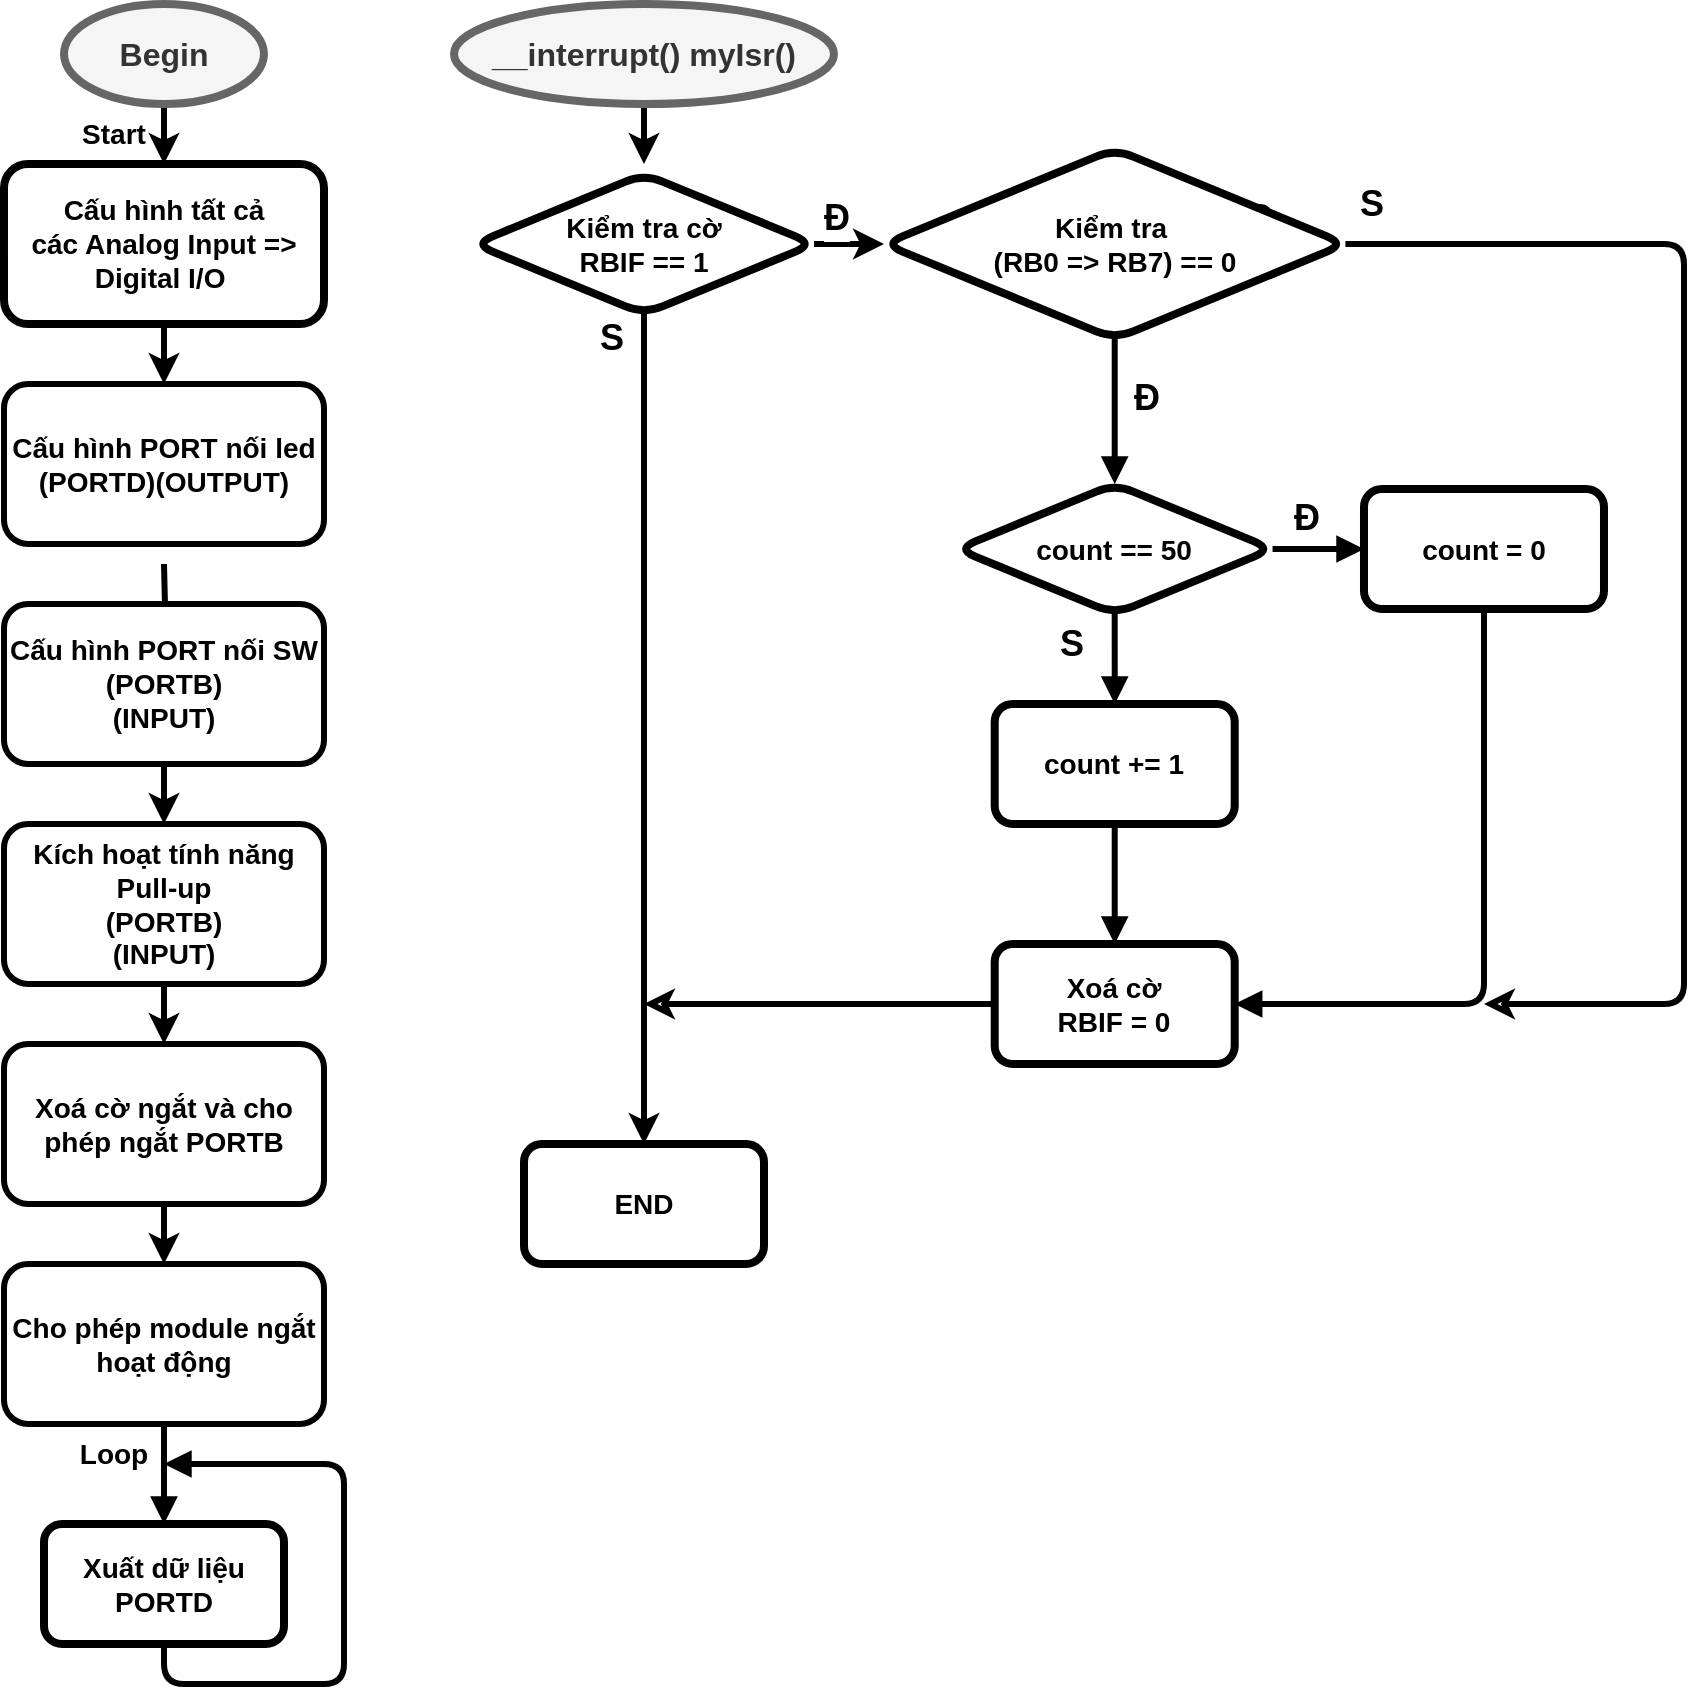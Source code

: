 <mxfile version="14.4.8" type="github">
  <diagram id="HMv6YdhBwpiVs3DbU1db" name="Page-1">
    <mxGraphModel dx="730" dy="1270" grid="1" gridSize="10" guides="1" tooltips="1" connect="1" arrows="1" fold="1" page="1" pageScale="1" pageWidth="850" pageHeight="1100" math="0" shadow="0">
      <root>
        <mxCell id="0" />
        <mxCell id="1" parent="0" />
        <mxCell id="oW_0x0A9vv1hD7xiewm2-5" value="" style="edgeStyle=orthogonalEdgeStyle;rounded=0;orthogonalLoop=1;jettySize=auto;html=1;strokeWidth=3;" edge="1" parent="1" source="oW_0x0A9vv1hD7xiewm2-3" target="oW_0x0A9vv1hD7xiewm2-4">
          <mxGeometry relative="1" as="geometry" />
        </mxCell>
        <mxCell id="oW_0x0A9vv1hD7xiewm2-3" value="&lt;b&gt;&lt;font style=&quot;font-size: 16px&quot;&gt;Begin&lt;/font&gt;&lt;/b&gt;" style="ellipse;whiteSpace=wrap;html=1;fillColor=#f5f5f5;strokeColor=#666666;fontColor=#333333;strokeWidth=4;" vertex="1" parent="1">
          <mxGeometry x="80" y="20" width="100" height="50" as="geometry" />
        </mxCell>
        <mxCell id="oW_0x0A9vv1hD7xiewm2-7" value="" style="edgeStyle=orthogonalEdgeStyle;rounded=0;orthogonalLoop=1;jettySize=auto;html=1;strokeWidth=3;" edge="1" parent="1" source="oW_0x0A9vv1hD7xiewm2-4" target="oW_0x0A9vv1hD7xiewm2-6">
          <mxGeometry relative="1" as="geometry" />
        </mxCell>
        <mxCell id="oW_0x0A9vv1hD7xiewm2-4" value="&lt;blockquote style=&quot;margin: 0 0 0 40px ; border: none ; padding: 0px&quot;&gt;&lt;/blockquote&gt;&lt;blockquote style=&quot;margin: 0 0 0 40px ; border: none ; padding: 0px&quot;&gt;&lt;blockquote style=&quot;margin: 0 0 0 40px ; border: none ; padding: 0px&quot;&gt;&lt;blockquote style=&quot;margin: 0 0 0 40px ; border: none ; padding: 0px&quot;&gt;&lt;/blockquote&gt;&lt;/blockquote&gt;&lt;/blockquote&gt;&lt;span style=&quot;font-size: 14px&quot;&gt;&lt;div&gt;&lt;b&gt;Cấu hình tất cả &lt;br&gt;các Analog Input =&amp;gt; Digital I/O&amp;nbsp;&lt;/b&gt;&lt;/div&gt;&lt;/span&gt;&lt;blockquote style=&quot;margin: 0 0 0 40px ; border: none ; padding: 0px&quot;&gt;&lt;/blockquote&gt;&lt;blockquote style=&quot;margin: 0 0 0 40px ; border: none ; padding: 0px&quot;&gt;&lt;/blockquote&gt;&lt;blockquote style=&quot;margin: 0 0 0 40px ; border: none ; padding: 0px&quot;&gt;&lt;/blockquote&gt;" style="rounded=1;whiteSpace=wrap;html=1;strokeWidth=4;" vertex="1" parent="1">
          <mxGeometry x="50" y="100" width="160" height="80" as="geometry" />
        </mxCell>
        <mxCell id="oW_0x0A9vv1hD7xiewm2-10" value="" style="edgeStyle=orthogonalEdgeStyle;rounded=0;orthogonalLoop=1;jettySize=auto;html=1;strokeWidth=3;" edge="1" parent="1" target="oW_0x0A9vv1hD7xiewm2-8">
          <mxGeometry relative="1" as="geometry">
            <mxPoint x="130" y="300" as="sourcePoint" />
          </mxGeometry>
        </mxCell>
        <mxCell id="oW_0x0A9vv1hD7xiewm2-6" value="&lt;blockquote style=&quot;margin: 0 0 0 40px ; border: none ; padding: 0px&quot;&gt;&lt;/blockquote&gt;&lt;blockquote style=&quot;margin: 0 0 0 40px ; border: none ; padding: 0px&quot;&gt;&lt;blockquote style=&quot;margin: 0 0 0 40px ; border: none ; padding: 0px&quot;&gt;&lt;blockquote style=&quot;margin: 0 0 0 40px ; border: none ; padding: 0px&quot;&gt;&lt;/blockquote&gt;&lt;/blockquote&gt;&lt;/blockquote&gt;&lt;div&gt;&lt;div&gt;&lt;span style=&quot;font-size: 14px&quot;&gt;&lt;b&gt;Cấu hình PORT nối led&lt;/b&gt;&lt;/span&gt;&lt;/div&gt;&lt;/div&gt;&lt;div&gt;&lt;span style=&quot;font-size: 14px&quot;&gt;&lt;b&gt;(PORTD)(OUTPUT)&lt;/b&gt;&lt;/span&gt;&lt;/div&gt;&lt;blockquote style=&quot;margin: 0 0 0 40px ; border: none ; padding: 0px&quot;&gt;&lt;/blockquote&gt;&lt;blockquote style=&quot;margin: 0 0 0 40px ; border: none ; padding: 0px&quot;&gt;&lt;/blockquote&gt;&lt;blockquote style=&quot;margin: 0 0 0 40px ; border: none ; padding: 0px&quot;&gt;&lt;/blockquote&gt;" style="rounded=1;whiteSpace=wrap;html=1;strokeWidth=3;" vertex="1" parent="1">
          <mxGeometry x="50" y="210" width="160" height="80" as="geometry" />
        </mxCell>
        <mxCell id="oW_0x0A9vv1hD7xiewm2-11" value="" style="edgeStyle=orthogonalEdgeStyle;rounded=0;orthogonalLoop=1;jettySize=auto;html=1;strokeWidth=3;" edge="1" parent="1" source="oW_0x0A9vv1hD7xiewm2-8" target="oW_0x0A9vv1hD7xiewm2-9">
          <mxGeometry relative="1" as="geometry" />
        </mxCell>
        <mxCell id="oW_0x0A9vv1hD7xiewm2-8" value="&lt;blockquote style=&quot;margin: 0 0 0 40px ; border: none ; padding: 0px&quot;&gt;&lt;/blockquote&gt;&lt;blockquote style=&quot;margin: 0 0 0 40px ; border: none ; padding: 0px&quot;&gt;&lt;blockquote style=&quot;margin: 0 0 0 40px ; border: none ; padding: 0px&quot;&gt;&lt;blockquote style=&quot;margin: 0 0 0 40px ; border: none ; padding: 0px&quot;&gt;&lt;/blockquote&gt;&lt;/blockquote&gt;&lt;/blockquote&gt;&lt;div&gt;&lt;div&gt;&lt;span style=&quot;font-size: 14px&quot;&gt;&lt;b&gt;Cấu hình PORT nối SW&lt;/b&gt;&lt;/span&gt;&lt;/div&gt;&lt;/div&gt;&lt;div&gt;&lt;span style=&quot;font-size: 14px&quot;&gt;&lt;b&gt;(PORTB)&lt;/b&gt;&lt;/span&gt;&lt;/div&gt;&lt;b style=&quot;font-size: 14px&quot;&gt;(INPUT)&lt;/b&gt;&lt;blockquote style=&quot;margin: 0 0 0 40px ; border: none ; padding: 0px&quot;&gt;&lt;/blockquote&gt;&lt;blockquote style=&quot;margin: 0 0 0 40px ; border: none ; padding: 0px&quot;&gt;&lt;/blockquote&gt;&lt;blockquote style=&quot;margin: 0 0 0 40px ; border: none ; padding: 0px&quot;&gt;&lt;/blockquote&gt;" style="rounded=1;whiteSpace=wrap;html=1;strokeWidth=3;" vertex="1" parent="1">
          <mxGeometry x="50" y="320" width="160" height="80" as="geometry" />
        </mxCell>
        <mxCell id="oW_0x0A9vv1hD7xiewm2-13" value="" style="edgeStyle=orthogonalEdgeStyle;rounded=0;orthogonalLoop=1;jettySize=auto;html=1;strokeWidth=3;" edge="1" parent="1" source="oW_0x0A9vv1hD7xiewm2-9" target="oW_0x0A9vv1hD7xiewm2-12">
          <mxGeometry relative="1" as="geometry" />
        </mxCell>
        <mxCell id="oW_0x0A9vv1hD7xiewm2-9" value="&lt;blockquote style=&quot;margin: 0 0 0 40px ; border: none ; padding: 0px&quot;&gt;&lt;/blockquote&gt;&lt;blockquote style=&quot;margin: 0 0 0 40px ; border: none ; padding: 0px&quot;&gt;&lt;blockquote style=&quot;margin: 0 0 0 40px ; border: none ; padding: 0px&quot;&gt;&lt;blockquote style=&quot;margin: 0 0 0 40px ; border: none ; padding: 0px&quot;&gt;&lt;/blockquote&gt;&lt;/blockquote&gt;&lt;/blockquote&gt;&lt;div&gt;&lt;span style=&quot;font-size: 14px&quot;&gt;&lt;b&gt;Kích hoạt tính năng Pull-up&lt;/b&gt;&lt;/span&gt;&lt;/div&gt;&lt;div&gt;&lt;span style=&quot;font-size: 14px&quot;&gt;&lt;b&gt;(&lt;/b&gt;&lt;/span&gt;&lt;b style=&quot;font-size: 14px&quot;&gt;PORTB&lt;/b&gt;&lt;span style=&quot;font-size: 14px&quot;&gt;&lt;b&gt;)&lt;/b&gt;&lt;/span&gt;&lt;/div&gt;&lt;b style=&quot;font-size: 14px&quot;&gt;(INPUT)&lt;/b&gt;&lt;blockquote style=&quot;margin: 0 0 0 40px ; border: none ; padding: 0px&quot;&gt;&lt;/blockquote&gt;&lt;blockquote style=&quot;margin: 0 0 0 40px ; border: none ; padding: 0px&quot;&gt;&lt;/blockquote&gt;&lt;blockquote style=&quot;margin: 0 0 0 40px ; border: none ; padding: 0px&quot;&gt;&lt;/blockquote&gt;" style="rounded=1;whiteSpace=wrap;html=1;strokeWidth=3;" vertex="1" parent="1">
          <mxGeometry x="50" y="430" width="160" height="80" as="geometry" />
        </mxCell>
        <mxCell id="oW_0x0A9vv1hD7xiewm2-17" value="" style="edgeStyle=orthogonalEdgeStyle;rounded=0;orthogonalLoop=1;jettySize=auto;html=1;strokeWidth=3;" edge="1" parent="1" source="oW_0x0A9vv1hD7xiewm2-12" target="oW_0x0A9vv1hD7xiewm2-16">
          <mxGeometry relative="1" as="geometry" />
        </mxCell>
        <mxCell id="oW_0x0A9vv1hD7xiewm2-12" value="&lt;blockquote style=&quot;margin: 0 0 0 40px ; border: none ; padding: 0px&quot;&gt;&lt;/blockquote&gt;&lt;blockquote style=&quot;margin: 0 0 0 40px ; border: none ; padding: 0px&quot;&gt;&lt;blockquote style=&quot;margin: 0 0 0 40px ; border: none ; padding: 0px&quot;&gt;&lt;blockquote style=&quot;margin: 0 0 0 40px ; border: none ; padding: 0px&quot;&gt;&lt;/blockquote&gt;&lt;/blockquote&gt;&lt;/blockquote&gt;&lt;div&gt;&lt;span style=&quot;font-size: 14px&quot;&gt;&lt;b&gt;Xoá cờ ngắt và cho phép ngắt PORTB&lt;/b&gt;&lt;/span&gt;&lt;/div&gt;&lt;blockquote style=&quot;margin: 0 0 0 40px ; border: none ; padding: 0px&quot;&gt;&lt;/blockquote&gt;&lt;blockquote style=&quot;margin: 0 0 0 40px ; border: none ; padding: 0px&quot;&gt;&lt;/blockquote&gt;&lt;blockquote style=&quot;margin: 0 0 0 40px ; border: none ; padding: 0px&quot;&gt;&lt;/blockquote&gt;" style="rounded=1;whiteSpace=wrap;html=1;strokeWidth=3;" vertex="1" parent="1">
          <mxGeometry x="50" y="540" width="160" height="80" as="geometry" />
        </mxCell>
        <mxCell id="oW_0x0A9vv1hD7xiewm2-15" value="&lt;b&gt;&lt;font style=&quot;font-size: 14px&quot;&gt;Start&lt;/font&gt;&lt;/b&gt;" style="text;html=1;strokeColor=none;fillColor=none;align=center;verticalAlign=middle;whiteSpace=wrap;rounded=0;strokeWidth=4;" vertex="1" parent="1">
          <mxGeometry x="90" y="60" width="30" height="50" as="geometry" />
        </mxCell>
        <mxCell id="oW_0x0A9vv1hD7xiewm2-76" value="" style="edgeStyle=orthogonalEdgeStyle;rounded=1;orthogonalLoop=1;jettySize=auto;html=1;endArrow=block;endFill=1;strokeWidth=3;fontSize=18;" edge="1" parent="1" source="oW_0x0A9vv1hD7xiewm2-16" target="oW_0x0A9vv1hD7xiewm2-75">
          <mxGeometry relative="1" as="geometry" />
        </mxCell>
        <mxCell id="oW_0x0A9vv1hD7xiewm2-16" value="&lt;blockquote style=&quot;margin: 0 0 0 40px ; border: none ; padding: 0px&quot;&gt;&lt;/blockquote&gt;&lt;blockquote style=&quot;margin: 0 0 0 40px ; border: none ; padding: 0px&quot;&gt;&lt;blockquote style=&quot;margin: 0 0 0 40px ; border: none ; padding: 0px&quot;&gt;&lt;blockquote style=&quot;margin: 0 0 0 40px ; border: none ; padding: 0px&quot;&gt;&lt;/blockquote&gt;&lt;/blockquote&gt;&lt;/blockquote&gt;&lt;div&gt;&lt;span style=&quot;font-size: 14px&quot;&gt;&lt;b&gt;Cho phép module ngắt hoạt động&lt;/b&gt;&lt;/span&gt;&lt;/div&gt;&lt;blockquote style=&quot;margin: 0 0 0 40px ; border: none ; padding: 0px&quot;&gt;&lt;/blockquote&gt;&lt;blockquote style=&quot;margin: 0 0 0 40px ; border: none ; padding: 0px&quot;&gt;&lt;/blockquote&gt;&lt;blockquote style=&quot;margin: 0 0 0 40px ; border: none ; padding: 0px&quot;&gt;&lt;/blockquote&gt;" style="rounded=1;whiteSpace=wrap;html=1;strokeWidth=3;" vertex="1" parent="1">
          <mxGeometry x="50" y="650" width="160" height="80" as="geometry" />
        </mxCell>
        <mxCell id="oW_0x0A9vv1hD7xiewm2-24" value="&lt;b&gt;&lt;font style=&quot;font-size: 14px&quot;&gt;Loop&lt;/font&gt;&lt;/b&gt;" style="text;html=1;strokeColor=none;fillColor=none;align=center;verticalAlign=middle;whiteSpace=wrap;rounded=0;strokeWidth=4;" vertex="1" parent="1">
          <mxGeometry x="90" y="720" width="30" height="50" as="geometry" />
        </mxCell>
        <mxCell id="oW_0x0A9vv1hD7xiewm2-27" value="" style="edgeStyle=orthogonalEdgeStyle;rounded=1;orthogonalLoop=1;jettySize=auto;html=1;strokeWidth=3;" edge="1" parent="1" source="oW_0x0A9vv1hD7xiewm2-25">
          <mxGeometry relative="1" as="geometry">
            <mxPoint x="370" y="100" as="targetPoint" />
          </mxGeometry>
        </mxCell>
        <mxCell id="oW_0x0A9vv1hD7xiewm2-25" value="&lt;span style=&quot;font-size: 16px&quot;&gt;&lt;b&gt;__interrupt() myIsr()&lt;/b&gt;&lt;/span&gt;" style="ellipse;whiteSpace=wrap;html=1;fillColor=#f5f5f5;strokeColor=#666666;fontColor=#333333;strokeWidth=4;" vertex="1" parent="1">
          <mxGeometry x="275" y="20" width="190" height="50" as="geometry" />
        </mxCell>
        <mxCell id="oW_0x0A9vv1hD7xiewm2-32" value="" style="edgeStyle=orthogonalEdgeStyle;rounded=1;orthogonalLoop=1;jettySize=auto;html=1;strokeWidth=3;" edge="1" parent="1" source="oW_0x0A9vv1hD7xiewm2-28" target="oW_0x0A9vv1hD7xiewm2-31">
          <mxGeometry relative="1" as="geometry" />
        </mxCell>
        <mxCell id="oW_0x0A9vv1hD7xiewm2-33" value="S" style="edgeLabel;html=1;align=right;verticalAlign=middle;resizable=0;points=[];horizontal=1;fontSize=18;fontStyle=1;labelPosition=left;verticalLabelPosition=middle;" vertex="1" connectable="0" parent="oW_0x0A9vv1hD7xiewm2-32">
          <mxGeometry x="-0.929" relative="1" as="geometry">
            <mxPoint x="-10" y="-3" as="offset" />
          </mxGeometry>
        </mxCell>
        <mxCell id="oW_0x0A9vv1hD7xiewm2-84" value="S" style="edgeLabel;html=1;align=right;verticalAlign=middle;resizable=0;points=[];horizontal=1;fontSize=18;fontStyle=1;labelPosition=left;verticalLabelPosition=middle;" vertex="1" connectable="0" parent="oW_0x0A9vv1hD7xiewm2-32">
          <mxGeometry x="-0.929" relative="1" as="geometry">
            <mxPoint x="220" y="149.85" as="offset" />
          </mxGeometry>
        </mxCell>
        <mxCell id="oW_0x0A9vv1hD7xiewm2-98" value="S" style="edgeLabel;html=1;align=right;verticalAlign=middle;resizable=0;points=[];horizontal=1;fontSize=18;fontStyle=1;labelPosition=left;verticalLabelPosition=middle;" vertex="1" connectable="0" parent="oW_0x0A9vv1hD7xiewm2-32">
          <mxGeometry x="-0.929" relative="1" as="geometry">
            <mxPoint x="370" y="-70" as="offset" />
          </mxGeometry>
        </mxCell>
        <mxCell id="oW_0x0A9vv1hD7xiewm2-35" value="" style="edgeStyle=orthogonalEdgeStyle;rounded=1;orthogonalLoop=1;jettySize=auto;html=1;strokeWidth=3;fontSize=18;" edge="1" parent="1" source="oW_0x0A9vv1hD7xiewm2-28" target="oW_0x0A9vv1hD7xiewm2-34">
          <mxGeometry relative="1" as="geometry">
            <Array as="points">
              <mxPoint x="490" y="140" />
              <mxPoint x="490" y="140" />
            </Array>
          </mxGeometry>
        </mxCell>
        <mxCell id="oW_0x0A9vv1hD7xiewm2-36" value="Đ" style="edgeLabel;html=1;align=center;verticalAlign=bottom;resizable=0;points=[];fontSize=18;fontStyle=1;horizontal=1;" vertex="1" connectable="0" parent="oW_0x0A9vv1hD7xiewm2-35">
          <mxGeometry x="-0.407" relative="1" as="geometry">
            <mxPoint as="offset" />
          </mxGeometry>
        </mxCell>
        <mxCell id="oW_0x0A9vv1hD7xiewm2-67" value="Đ" style="edgeLabel;html=1;align=center;verticalAlign=bottom;resizable=0;points=[];fontSize=18;fontStyle=1;horizontal=1;" vertex="1" connectable="0" parent="oW_0x0A9vv1hD7xiewm2-35">
          <mxGeometry x="-0.407" relative="1" as="geometry">
            <mxPoint x="212" as="offset" />
          </mxGeometry>
        </mxCell>
        <mxCell id="oW_0x0A9vv1hD7xiewm2-83" value="Đ" style="edgeLabel;html=1;align=center;verticalAlign=bottom;resizable=0;points=[];fontSize=18;fontStyle=1;horizontal=1;" vertex="1" connectable="0" parent="oW_0x0A9vv1hD7xiewm2-35">
          <mxGeometry x="-0.407" relative="1" as="geometry">
            <mxPoint x="235.0" y="150" as="offset" />
          </mxGeometry>
        </mxCell>
        <mxCell id="oW_0x0A9vv1hD7xiewm2-96" value="Đ" style="edgeLabel;html=1;align=center;verticalAlign=bottom;resizable=0;points=[];fontSize=18;fontStyle=1;horizontal=1;" vertex="1" connectable="0" parent="oW_0x0A9vv1hD7xiewm2-35">
          <mxGeometry x="-0.407" relative="1" as="geometry">
            <mxPoint x="155.0" y="90" as="offset" />
          </mxGeometry>
        </mxCell>
        <mxCell id="oW_0x0A9vv1hD7xiewm2-28" value="&lt;b&gt;&lt;font style=&quot;font-size: 14px&quot;&gt;Kiểm tra cờ&lt;br&gt;RBIF == 1&lt;/font&gt;&lt;/b&gt;" style="rhombus;whiteSpace=wrap;html=1;rounded=1;strokeWidth=4;" vertex="1" parent="1">
          <mxGeometry x="285" y="105" width="170" height="70" as="geometry" />
        </mxCell>
        <mxCell id="oW_0x0A9vv1hD7xiewm2-31" value="&lt;font style=&quot;font-size: 14px&quot;&gt;&lt;b&gt;END&lt;/b&gt;&lt;/font&gt;" style="whiteSpace=wrap;html=1;rounded=1;strokeWidth=4;" vertex="1" parent="1">
          <mxGeometry x="310" y="590" width="120" height="60" as="geometry" />
        </mxCell>
        <mxCell id="oW_0x0A9vv1hD7xiewm2-80" value="" style="edgeStyle=orthogonalEdgeStyle;rounded=1;orthogonalLoop=1;jettySize=auto;html=1;endArrow=block;endFill=1;strokeWidth=3;fontSize=18;" edge="1" parent="1" source="oW_0x0A9vv1hD7xiewm2-34" target="oW_0x0A9vv1hD7xiewm2-79">
          <mxGeometry relative="1" as="geometry" />
        </mxCell>
        <mxCell id="oW_0x0A9vv1hD7xiewm2-97" style="edgeStyle=orthogonalEdgeStyle;rounded=1;orthogonalLoop=1;jettySize=auto;html=1;endArrow=classic;endFill=0;strokeWidth=3;fontSize=18;" edge="1" parent="1" source="oW_0x0A9vv1hD7xiewm2-34">
          <mxGeometry relative="1" as="geometry">
            <mxPoint x="790" y="520" as="targetPoint" />
            <Array as="points">
              <mxPoint x="890" y="140" />
              <mxPoint x="890" y="520" />
              <mxPoint x="790" y="520" />
            </Array>
          </mxGeometry>
        </mxCell>
        <mxCell id="oW_0x0A9vv1hD7xiewm2-34" value="&lt;b&gt;&lt;font style=&quot;font-size: 14px&quot;&gt;Kiểm tra&amp;nbsp;&lt;br&gt;(RB0 =&amp;gt; RB7) == 0&lt;br&gt;&lt;/font&gt;&lt;/b&gt;" style="rhombus;whiteSpace=wrap;html=1;rounded=1;strokeWidth=4;" vertex="1" parent="1">
          <mxGeometry x="490" y="92.5" width="230.71" height="95" as="geometry" />
        </mxCell>
        <mxCell id="oW_0x0A9vv1hD7xiewm2-78" style="edgeStyle=orthogonalEdgeStyle;rounded=1;orthogonalLoop=1;jettySize=auto;html=1;endArrow=block;endFill=1;strokeWidth=3;fontSize=18;" edge="1" parent="1" source="oW_0x0A9vv1hD7xiewm2-75">
          <mxGeometry relative="1" as="geometry">
            <mxPoint x="130" y="750" as="targetPoint" />
            <Array as="points">
              <mxPoint x="130" y="860" />
              <mxPoint x="220" y="860" />
              <mxPoint x="220" y="750" />
            </Array>
          </mxGeometry>
        </mxCell>
        <mxCell id="oW_0x0A9vv1hD7xiewm2-75" value="&lt;font style=&quot;font-size: 14px&quot;&gt;&lt;b&gt;Xuất dữ liệu PORTD&lt;/b&gt;&lt;/font&gt;" style="whiteSpace=wrap;html=1;rounded=1;strokeWidth=4;" vertex="1" parent="1">
          <mxGeometry x="70" y="780" width="120" height="60" as="geometry" />
        </mxCell>
        <mxCell id="oW_0x0A9vv1hD7xiewm2-82" value="" style="edgeStyle=orthogonalEdgeStyle;rounded=1;orthogonalLoop=1;jettySize=auto;html=1;endArrow=block;endFill=1;strokeWidth=3;fontSize=18;" edge="1" parent="1" source="oW_0x0A9vv1hD7xiewm2-79" target="oW_0x0A9vv1hD7xiewm2-81">
          <mxGeometry relative="1" as="geometry" />
        </mxCell>
        <mxCell id="oW_0x0A9vv1hD7xiewm2-91" value="" style="edgeStyle=orthogonalEdgeStyle;rounded=1;orthogonalLoop=1;jettySize=auto;html=1;endArrow=block;endFill=1;strokeWidth=3;fontSize=18;" edge="1" parent="1" source="oW_0x0A9vv1hD7xiewm2-79" target="oW_0x0A9vv1hD7xiewm2-90">
          <mxGeometry relative="1" as="geometry" />
        </mxCell>
        <mxCell id="oW_0x0A9vv1hD7xiewm2-79" value="&lt;b style=&quot;font-size: 14px&quot;&gt;&lt;font style=&quot;font-size: 14px&quot;&gt;&lt;font style=&quot;font-size: 14px&quot;&gt;count &lt;/font&gt;&lt;font style=&quot;font-size: 14px&quot;&gt;== 50&lt;/font&gt;&lt;br&gt;&lt;/font&gt;&lt;/b&gt;" style="rhombus;whiteSpace=wrap;html=1;rounded=1;strokeWidth=4;" vertex="1" parent="1">
          <mxGeometry x="526.43" y="260" width="157.85" height="65" as="geometry" />
        </mxCell>
        <mxCell id="oW_0x0A9vv1hD7xiewm2-94" style="edgeStyle=orthogonalEdgeStyle;rounded=1;orthogonalLoop=1;jettySize=auto;html=1;endArrow=block;endFill=1;strokeWidth=3;fontSize=18;entryX=1;entryY=0.5;entryDx=0;entryDy=0;" edge="1" parent="1" source="oW_0x0A9vv1hD7xiewm2-81" target="oW_0x0A9vv1hD7xiewm2-92">
          <mxGeometry relative="1" as="geometry">
            <mxPoint x="839.995" y="520" as="targetPoint" />
            <Array as="points">
              <mxPoint x="790" y="520" />
            </Array>
          </mxGeometry>
        </mxCell>
        <mxCell id="oW_0x0A9vv1hD7xiewm2-81" value="&lt;font size=&quot;1&quot;&gt;&lt;b style=&quot;font-size: 14px&quot;&gt;count = 0&lt;/b&gt;&lt;/font&gt;" style="whiteSpace=wrap;html=1;rounded=1;strokeWidth=4;" vertex="1" parent="1">
          <mxGeometry x="729.995" y="262.5" width="120" height="60" as="geometry" />
        </mxCell>
        <mxCell id="oW_0x0A9vv1hD7xiewm2-93" value="" style="edgeStyle=orthogonalEdgeStyle;rounded=1;orthogonalLoop=1;jettySize=auto;html=1;endArrow=block;endFill=1;strokeWidth=3;fontSize=18;" edge="1" parent="1" source="oW_0x0A9vv1hD7xiewm2-90" target="oW_0x0A9vv1hD7xiewm2-92">
          <mxGeometry relative="1" as="geometry" />
        </mxCell>
        <mxCell id="oW_0x0A9vv1hD7xiewm2-90" value="&lt;b&gt;&lt;font style=&quot;font-size: 14px&quot;&gt;count += 1&lt;/font&gt;&lt;/b&gt;" style="whiteSpace=wrap;html=1;rounded=1;strokeWidth=4;" vertex="1" parent="1">
          <mxGeometry x="545.355" y="370" width="120" height="60" as="geometry" />
        </mxCell>
        <mxCell id="oW_0x0A9vv1hD7xiewm2-95" style="edgeStyle=orthogonalEdgeStyle;rounded=1;orthogonalLoop=1;jettySize=auto;html=1;endArrow=classic;endFill=0;strokeWidth=3;fontSize=18;" edge="1" parent="1" source="oW_0x0A9vv1hD7xiewm2-92">
          <mxGeometry relative="1" as="geometry">
            <mxPoint x="370" y="520" as="targetPoint" />
          </mxGeometry>
        </mxCell>
        <mxCell id="oW_0x0A9vv1hD7xiewm2-92" value="&lt;b style=&quot;font-size: 14px&quot;&gt;Xoá cờ&lt;br&gt;RBIF = 0&lt;/b&gt;" style="whiteSpace=wrap;html=1;rounded=1;strokeWidth=4;" vertex="1" parent="1">
          <mxGeometry x="545.355" y="490" width="120" height="60" as="geometry" />
        </mxCell>
      </root>
    </mxGraphModel>
  </diagram>
</mxfile>
